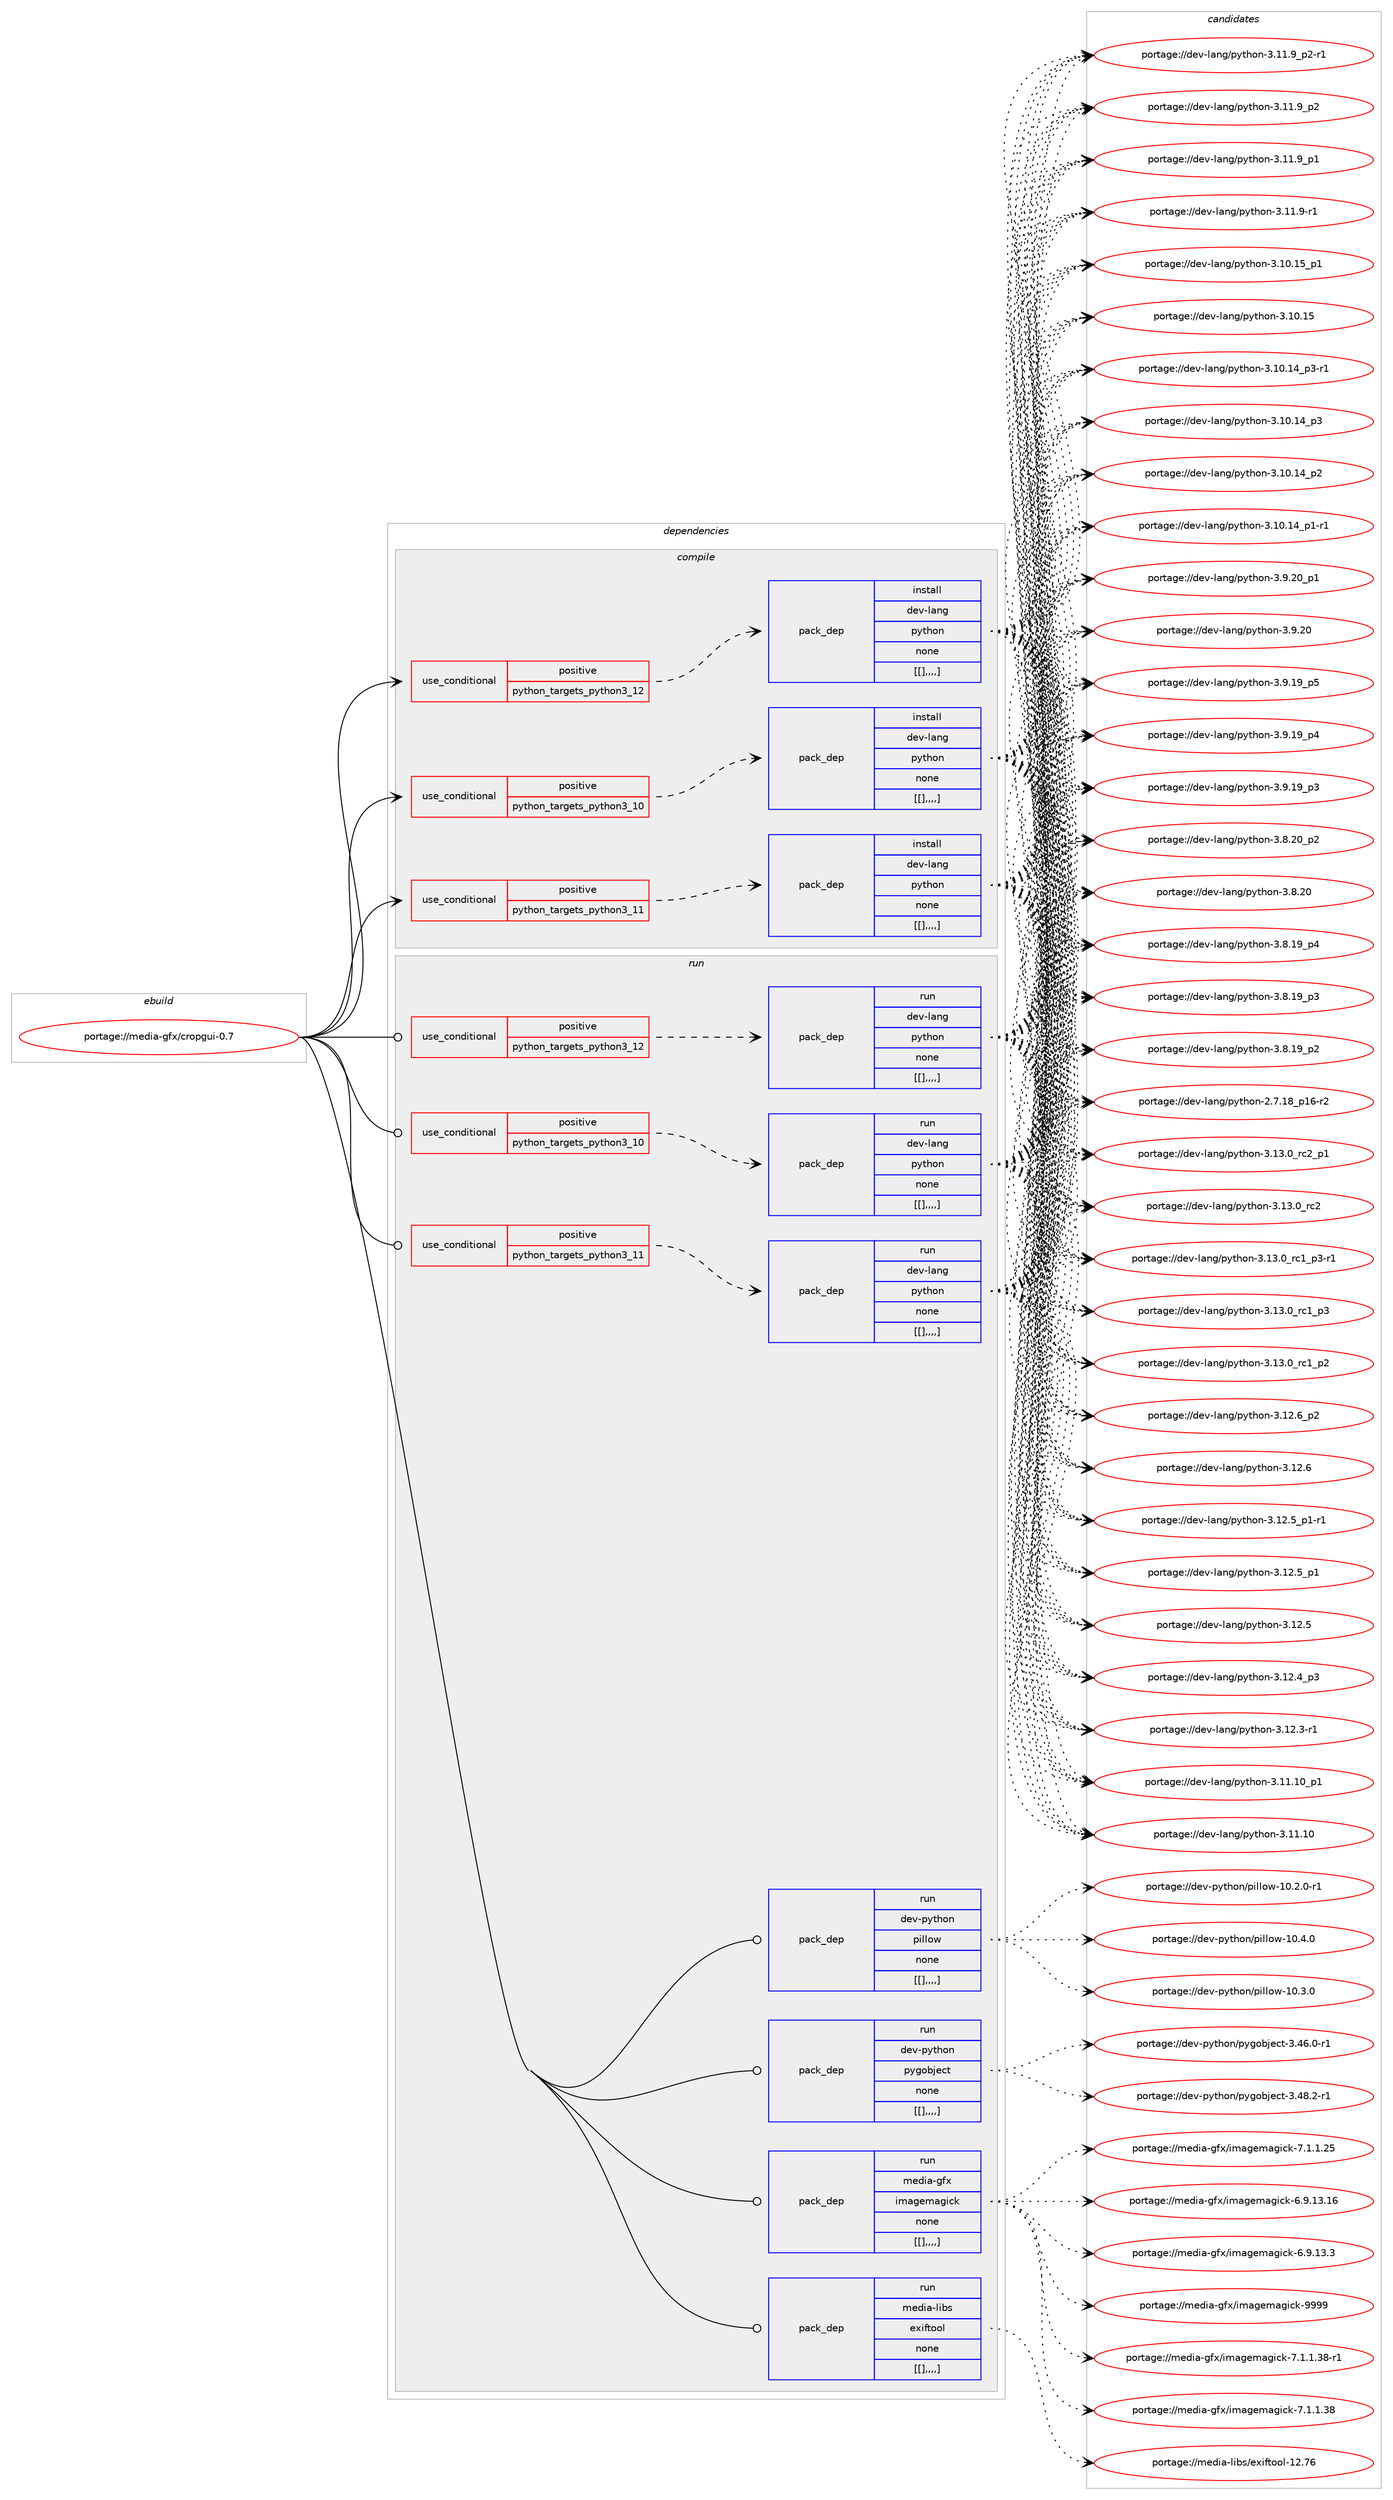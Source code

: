 digraph prolog {

# *************
# Graph options
# *************

newrank=true;
concentrate=true;
compound=true;
graph [rankdir=LR,fontname=Helvetica,fontsize=10,ranksep=1.5];#, ranksep=2.5, nodesep=0.2];
edge  [arrowhead=vee];
node  [fontname=Helvetica,fontsize=10];

# **********
# The ebuild
# **********

subgraph cluster_leftcol {
color=gray;
label=<<i>ebuild</i>>;
id [label="portage://media-gfx/cropgui-0.7", color=red, width=4, href="../media-gfx/cropgui-0.7.svg"];
}

# ****************
# The dependencies
# ****************

subgraph cluster_midcol {
color=gray;
label=<<i>dependencies</i>>;
subgraph cluster_compile {
fillcolor="#eeeeee";
style=filled;
label=<<i>compile</i>>;
subgraph cond74998 {
dependency294741 [label=<<TABLE BORDER="0" CELLBORDER="1" CELLSPACING="0" CELLPADDING="4"><TR><TD ROWSPAN="3" CELLPADDING="10">use_conditional</TD></TR><TR><TD>positive</TD></TR><TR><TD>python_targets_python3_10</TD></TR></TABLE>>, shape=none, color=red];
subgraph pack217385 {
dependency294742 [label=<<TABLE BORDER="0" CELLBORDER="1" CELLSPACING="0" CELLPADDING="4" WIDTH="220"><TR><TD ROWSPAN="6" CELLPADDING="30">pack_dep</TD></TR><TR><TD WIDTH="110">install</TD></TR><TR><TD>dev-lang</TD></TR><TR><TD>python</TD></TR><TR><TD>none</TD></TR><TR><TD>[[],,,,]</TD></TR></TABLE>>, shape=none, color=blue];
}
dependency294741:e -> dependency294742:w [weight=20,style="dashed",arrowhead="vee"];
}
id:e -> dependency294741:w [weight=20,style="solid",arrowhead="vee"];
subgraph cond74999 {
dependency294743 [label=<<TABLE BORDER="0" CELLBORDER="1" CELLSPACING="0" CELLPADDING="4"><TR><TD ROWSPAN="3" CELLPADDING="10">use_conditional</TD></TR><TR><TD>positive</TD></TR><TR><TD>python_targets_python3_11</TD></TR></TABLE>>, shape=none, color=red];
subgraph pack217386 {
dependency294744 [label=<<TABLE BORDER="0" CELLBORDER="1" CELLSPACING="0" CELLPADDING="4" WIDTH="220"><TR><TD ROWSPAN="6" CELLPADDING="30">pack_dep</TD></TR><TR><TD WIDTH="110">install</TD></TR><TR><TD>dev-lang</TD></TR><TR><TD>python</TD></TR><TR><TD>none</TD></TR><TR><TD>[[],,,,]</TD></TR></TABLE>>, shape=none, color=blue];
}
dependency294743:e -> dependency294744:w [weight=20,style="dashed",arrowhead="vee"];
}
id:e -> dependency294743:w [weight=20,style="solid",arrowhead="vee"];
subgraph cond75000 {
dependency294745 [label=<<TABLE BORDER="0" CELLBORDER="1" CELLSPACING="0" CELLPADDING="4"><TR><TD ROWSPAN="3" CELLPADDING="10">use_conditional</TD></TR><TR><TD>positive</TD></TR><TR><TD>python_targets_python3_12</TD></TR></TABLE>>, shape=none, color=red];
subgraph pack217387 {
dependency294746 [label=<<TABLE BORDER="0" CELLBORDER="1" CELLSPACING="0" CELLPADDING="4" WIDTH="220"><TR><TD ROWSPAN="6" CELLPADDING="30">pack_dep</TD></TR><TR><TD WIDTH="110">install</TD></TR><TR><TD>dev-lang</TD></TR><TR><TD>python</TD></TR><TR><TD>none</TD></TR><TR><TD>[[],,,,]</TD></TR></TABLE>>, shape=none, color=blue];
}
dependency294745:e -> dependency294746:w [weight=20,style="dashed",arrowhead="vee"];
}
id:e -> dependency294745:w [weight=20,style="solid",arrowhead="vee"];
}
subgraph cluster_compileandrun {
fillcolor="#eeeeee";
style=filled;
label=<<i>compile and run</i>>;
}
subgraph cluster_run {
fillcolor="#eeeeee";
style=filled;
label=<<i>run</i>>;
subgraph cond75001 {
dependency294747 [label=<<TABLE BORDER="0" CELLBORDER="1" CELLSPACING="0" CELLPADDING="4"><TR><TD ROWSPAN="3" CELLPADDING="10">use_conditional</TD></TR><TR><TD>positive</TD></TR><TR><TD>python_targets_python3_10</TD></TR></TABLE>>, shape=none, color=red];
subgraph pack217388 {
dependency294748 [label=<<TABLE BORDER="0" CELLBORDER="1" CELLSPACING="0" CELLPADDING="4" WIDTH="220"><TR><TD ROWSPAN="6" CELLPADDING="30">pack_dep</TD></TR><TR><TD WIDTH="110">run</TD></TR><TR><TD>dev-lang</TD></TR><TR><TD>python</TD></TR><TR><TD>none</TD></TR><TR><TD>[[],,,,]</TD></TR></TABLE>>, shape=none, color=blue];
}
dependency294747:e -> dependency294748:w [weight=20,style="dashed",arrowhead="vee"];
}
id:e -> dependency294747:w [weight=20,style="solid",arrowhead="odot"];
subgraph cond75002 {
dependency294749 [label=<<TABLE BORDER="0" CELLBORDER="1" CELLSPACING="0" CELLPADDING="4"><TR><TD ROWSPAN="3" CELLPADDING="10">use_conditional</TD></TR><TR><TD>positive</TD></TR><TR><TD>python_targets_python3_11</TD></TR></TABLE>>, shape=none, color=red];
subgraph pack217389 {
dependency294750 [label=<<TABLE BORDER="0" CELLBORDER="1" CELLSPACING="0" CELLPADDING="4" WIDTH="220"><TR><TD ROWSPAN="6" CELLPADDING="30">pack_dep</TD></TR><TR><TD WIDTH="110">run</TD></TR><TR><TD>dev-lang</TD></TR><TR><TD>python</TD></TR><TR><TD>none</TD></TR><TR><TD>[[],,,,]</TD></TR></TABLE>>, shape=none, color=blue];
}
dependency294749:e -> dependency294750:w [weight=20,style="dashed",arrowhead="vee"];
}
id:e -> dependency294749:w [weight=20,style="solid",arrowhead="odot"];
subgraph cond75003 {
dependency294751 [label=<<TABLE BORDER="0" CELLBORDER="1" CELLSPACING="0" CELLPADDING="4"><TR><TD ROWSPAN="3" CELLPADDING="10">use_conditional</TD></TR><TR><TD>positive</TD></TR><TR><TD>python_targets_python3_12</TD></TR></TABLE>>, shape=none, color=red];
subgraph pack217390 {
dependency294752 [label=<<TABLE BORDER="0" CELLBORDER="1" CELLSPACING="0" CELLPADDING="4" WIDTH="220"><TR><TD ROWSPAN="6" CELLPADDING="30">pack_dep</TD></TR><TR><TD WIDTH="110">run</TD></TR><TR><TD>dev-lang</TD></TR><TR><TD>python</TD></TR><TR><TD>none</TD></TR><TR><TD>[[],,,,]</TD></TR></TABLE>>, shape=none, color=blue];
}
dependency294751:e -> dependency294752:w [weight=20,style="dashed",arrowhead="vee"];
}
id:e -> dependency294751:w [weight=20,style="solid",arrowhead="odot"];
subgraph pack217391 {
dependency294753 [label=<<TABLE BORDER="0" CELLBORDER="1" CELLSPACING="0" CELLPADDING="4" WIDTH="220"><TR><TD ROWSPAN="6" CELLPADDING="30">pack_dep</TD></TR><TR><TD WIDTH="110">run</TD></TR><TR><TD>dev-python</TD></TR><TR><TD>pillow</TD></TR><TR><TD>none</TD></TR><TR><TD>[[],,,,]</TD></TR></TABLE>>, shape=none, color=blue];
}
id:e -> dependency294753:w [weight=20,style="solid",arrowhead="odot"];
subgraph pack217392 {
dependency294754 [label=<<TABLE BORDER="0" CELLBORDER="1" CELLSPACING="0" CELLPADDING="4" WIDTH="220"><TR><TD ROWSPAN="6" CELLPADDING="30">pack_dep</TD></TR><TR><TD WIDTH="110">run</TD></TR><TR><TD>dev-python</TD></TR><TR><TD>pygobject</TD></TR><TR><TD>none</TD></TR><TR><TD>[[],,,,]</TD></TR></TABLE>>, shape=none, color=blue];
}
id:e -> dependency294754:w [weight=20,style="solid",arrowhead="odot"];
subgraph pack217393 {
dependency294755 [label=<<TABLE BORDER="0" CELLBORDER="1" CELLSPACING="0" CELLPADDING="4" WIDTH="220"><TR><TD ROWSPAN="6" CELLPADDING="30">pack_dep</TD></TR><TR><TD WIDTH="110">run</TD></TR><TR><TD>media-gfx</TD></TR><TR><TD>imagemagick</TD></TR><TR><TD>none</TD></TR><TR><TD>[[],,,,]</TD></TR></TABLE>>, shape=none, color=blue];
}
id:e -> dependency294755:w [weight=20,style="solid",arrowhead="odot"];
subgraph pack217394 {
dependency294756 [label=<<TABLE BORDER="0" CELLBORDER="1" CELLSPACING="0" CELLPADDING="4" WIDTH="220"><TR><TD ROWSPAN="6" CELLPADDING="30">pack_dep</TD></TR><TR><TD WIDTH="110">run</TD></TR><TR><TD>media-libs</TD></TR><TR><TD>exiftool</TD></TR><TR><TD>none</TD></TR><TR><TD>[[],,,,]</TD></TR></TABLE>>, shape=none, color=blue];
}
id:e -> dependency294756:w [weight=20,style="solid",arrowhead="odot"];
}
}

# **************
# The candidates
# **************

subgraph cluster_choices {
rank=same;
color=gray;
label=<<i>candidates</i>>;

subgraph choice217385 {
color=black;
nodesep=1;
choice100101118451089711010347112121116104111110455146495146489511499509511249 [label="portage://dev-lang/python-3.13.0_rc2_p1", color=red, width=4,href="../dev-lang/python-3.13.0_rc2_p1.svg"];
choice10010111845108971101034711212111610411111045514649514648951149950 [label="portage://dev-lang/python-3.13.0_rc2", color=red, width=4,href="../dev-lang/python-3.13.0_rc2.svg"];
choice1001011184510897110103471121211161041111104551464951464895114994995112514511449 [label="portage://dev-lang/python-3.13.0_rc1_p3-r1", color=red, width=4,href="../dev-lang/python-3.13.0_rc1_p3-r1.svg"];
choice100101118451089711010347112121116104111110455146495146489511499499511251 [label="portage://dev-lang/python-3.13.0_rc1_p3", color=red, width=4,href="../dev-lang/python-3.13.0_rc1_p3.svg"];
choice100101118451089711010347112121116104111110455146495146489511499499511250 [label="portage://dev-lang/python-3.13.0_rc1_p2", color=red, width=4,href="../dev-lang/python-3.13.0_rc1_p2.svg"];
choice100101118451089711010347112121116104111110455146495046549511250 [label="portage://dev-lang/python-3.12.6_p2", color=red, width=4,href="../dev-lang/python-3.12.6_p2.svg"];
choice10010111845108971101034711212111610411111045514649504654 [label="portage://dev-lang/python-3.12.6", color=red, width=4,href="../dev-lang/python-3.12.6.svg"];
choice1001011184510897110103471121211161041111104551464950465395112494511449 [label="portage://dev-lang/python-3.12.5_p1-r1", color=red, width=4,href="../dev-lang/python-3.12.5_p1-r1.svg"];
choice100101118451089711010347112121116104111110455146495046539511249 [label="portage://dev-lang/python-3.12.5_p1", color=red, width=4,href="../dev-lang/python-3.12.5_p1.svg"];
choice10010111845108971101034711212111610411111045514649504653 [label="portage://dev-lang/python-3.12.5", color=red, width=4,href="../dev-lang/python-3.12.5.svg"];
choice100101118451089711010347112121116104111110455146495046529511251 [label="portage://dev-lang/python-3.12.4_p3", color=red, width=4,href="../dev-lang/python-3.12.4_p3.svg"];
choice100101118451089711010347112121116104111110455146495046514511449 [label="portage://dev-lang/python-3.12.3-r1", color=red, width=4,href="../dev-lang/python-3.12.3-r1.svg"];
choice10010111845108971101034711212111610411111045514649494649489511249 [label="portage://dev-lang/python-3.11.10_p1", color=red, width=4,href="../dev-lang/python-3.11.10_p1.svg"];
choice1001011184510897110103471121211161041111104551464949464948 [label="portage://dev-lang/python-3.11.10", color=red, width=4,href="../dev-lang/python-3.11.10.svg"];
choice1001011184510897110103471121211161041111104551464949465795112504511449 [label="portage://dev-lang/python-3.11.9_p2-r1", color=red, width=4,href="../dev-lang/python-3.11.9_p2-r1.svg"];
choice100101118451089711010347112121116104111110455146494946579511250 [label="portage://dev-lang/python-3.11.9_p2", color=red, width=4,href="../dev-lang/python-3.11.9_p2.svg"];
choice100101118451089711010347112121116104111110455146494946579511249 [label="portage://dev-lang/python-3.11.9_p1", color=red, width=4,href="../dev-lang/python-3.11.9_p1.svg"];
choice100101118451089711010347112121116104111110455146494946574511449 [label="portage://dev-lang/python-3.11.9-r1", color=red, width=4,href="../dev-lang/python-3.11.9-r1.svg"];
choice10010111845108971101034711212111610411111045514649484649539511249 [label="portage://dev-lang/python-3.10.15_p1", color=red, width=4,href="../dev-lang/python-3.10.15_p1.svg"];
choice1001011184510897110103471121211161041111104551464948464953 [label="portage://dev-lang/python-3.10.15", color=red, width=4,href="../dev-lang/python-3.10.15.svg"];
choice100101118451089711010347112121116104111110455146494846495295112514511449 [label="portage://dev-lang/python-3.10.14_p3-r1", color=red, width=4,href="../dev-lang/python-3.10.14_p3-r1.svg"];
choice10010111845108971101034711212111610411111045514649484649529511251 [label="portage://dev-lang/python-3.10.14_p3", color=red, width=4,href="../dev-lang/python-3.10.14_p3.svg"];
choice10010111845108971101034711212111610411111045514649484649529511250 [label="portage://dev-lang/python-3.10.14_p2", color=red, width=4,href="../dev-lang/python-3.10.14_p2.svg"];
choice100101118451089711010347112121116104111110455146494846495295112494511449 [label="portage://dev-lang/python-3.10.14_p1-r1", color=red, width=4,href="../dev-lang/python-3.10.14_p1-r1.svg"];
choice100101118451089711010347112121116104111110455146574650489511249 [label="portage://dev-lang/python-3.9.20_p1", color=red, width=4,href="../dev-lang/python-3.9.20_p1.svg"];
choice10010111845108971101034711212111610411111045514657465048 [label="portage://dev-lang/python-3.9.20", color=red, width=4,href="../dev-lang/python-3.9.20.svg"];
choice100101118451089711010347112121116104111110455146574649579511253 [label="portage://dev-lang/python-3.9.19_p5", color=red, width=4,href="../dev-lang/python-3.9.19_p5.svg"];
choice100101118451089711010347112121116104111110455146574649579511252 [label="portage://dev-lang/python-3.9.19_p4", color=red, width=4,href="../dev-lang/python-3.9.19_p4.svg"];
choice100101118451089711010347112121116104111110455146574649579511251 [label="portage://dev-lang/python-3.9.19_p3", color=red, width=4,href="../dev-lang/python-3.9.19_p3.svg"];
choice100101118451089711010347112121116104111110455146564650489511250 [label="portage://dev-lang/python-3.8.20_p2", color=red, width=4,href="../dev-lang/python-3.8.20_p2.svg"];
choice10010111845108971101034711212111610411111045514656465048 [label="portage://dev-lang/python-3.8.20", color=red, width=4,href="../dev-lang/python-3.8.20.svg"];
choice100101118451089711010347112121116104111110455146564649579511252 [label="portage://dev-lang/python-3.8.19_p4", color=red, width=4,href="../dev-lang/python-3.8.19_p4.svg"];
choice100101118451089711010347112121116104111110455146564649579511251 [label="portage://dev-lang/python-3.8.19_p3", color=red, width=4,href="../dev-lang/python-3.8.19_p3.svg"];
choice100101118451089711010347112121116104111110455146564649579511250 [label="portage://dev-lang/python-3.8.19_p2", color=red, width=4,href="../dev-lang/python-3.8.19_p2.svg"];
choice100101118451089711010347112121116104111110455046554649569511249544511450 [label="portage://dev-lang/python-2.7.18_p16-r2", color=red, width=4,href="../dev-lang/python-2.7.18_p16-r2.svg"];
dependency294742:e -> choice100101118451089711010347112121116104111110455146495146489511499509511249:w [style=dotted,weight="100"];
dependency294742:e -> choice10010111845108971101034711212111610411111045514649514648951149950:w [style=dotted,weight="100"];
dependency294742:e -> choice1001011184510897110103471121211161041111104551464951464895114994995112514511449:w [style=dotted,weight="100"];
dependency294742:e -> choice100101118451089711010347112121116104111110455146495146489511499499511251:w [style=dotted,weight="100"];
dependency294742:e -> choice100101118451089711010347112121116104111110455146495146489511499499511250:w [style=dotted,weight="100"];
dependency294742:e -> choice100101118451089711010347112121116104111110455146495046549511250:w [style=dotted,weight="100"];
dependency294742:e -> choice10010111845108971101034711212111610411111045514649504654:w [style=dotted,weight="100"];
dependency294742:e -> choice1001011184510897110103471121211161041111104551464950465395112494511449:w [style=dotted,weight="100"];
dependency294742:e -> choice100101118451089711010347112121116104111110455146495046539511249:w [style=dotted,weight="100"];
dependency294742:e -> choice10010111845108971101034711212111610411111045514649504653:w [style=dotted,weight="100"];
dependency294742:e -> choice100101118451089711010347112121116104111110455146495046529511251:w [style=dotted,weight="100"];
dependency294742:e -> choice100101118451089711010347112121116104111110455146495046514511449:w [style=dotted,weight="100"];
dependency294742:e -> choice10010111845108971101034711212111610411111045514649494649489511249:w [style=dotted,weight="100"];
dependency294742:e -> choice1001011184510897110103471121211161041111104551464949464948:w [style=dotted,weight="100"];
dependency294742:e -> choice1001011184510897110103471121211161041111104551464949465795112504511449:w [style=dotted,weight="100"];
dependency294742:e -> choice100101118451089711010347112121116104111110455146494946579511250:w [style=dotted,weight="100"];
dependency294742:e -> choice100101118451089711010347112121116104111110455146494946579511249:w [style=dotted,weight="100"];
dependency294742:e -> choice100101118451089711010347112121116104111110455146494946574511449:w [style=dotted,weight="100"];
dependency294742:e -> choice10010111845108971101034711212111610411111045514649484649539511249:w [style=dotted,weight="100"];
dependency294742:e -> choice1001011184510897110103471121211161041111104551464948464953:w [style=dotted,weight="100"];
dependency294742:e -> choice100101118451089711010347112121116104111110455146494846495295112514511449:w [style=dotted,weight="100"];
dependency294742:e -> choice10010111845108971101034711212111610411111045514649484649529511251:w [style=dotted,weight="100"];
dependency294742:e -> choice10010111845108971101034711212111610411111045514649484649529511250:w [style=dotted,weight="100"];
dependency294742:e -> choice100101118451089711010347112121116104111110455146494846495295112494511449:w [style=dotted,weight="100"];
dependency294742:e -> choice100101118451089711010347112121116104111110455146574650489511249:w [style=dotted,weight="100"];
dependency294742:e -> choice10010111845108971101034711212111610411111045514657465048:w [style=dotted,weight="100"];
dependency294742:e -> choice100101118451089711010347112121116104111110455146574649579511253:w [style=dotted,weight="100"];
dependency294742:e -> choice100101118451089711010347112121116104111110455146574649579511252:w [style=dotted,weight="100"];
dependency294742:e -> choice100101118451089711010347112121116104111110455146574649579511251:w [style=dotted,weight="100"];
dependency294742:e -> choice100101118451089711010347112121116104111110455146564650489511250:w [style=dotted,weight="100"];
dependency294742:e -> choice10010111845108971101034711212111610411111045514656465048:w [style=dotted,weight="100"];
dependency294742:e -> choice100101118451089711010347112121116104111110455146564649579511252:w [style=dotted,weight="100"];
dependency294742:e -> choice100101118451089711010347112121116104111110455146564649579511251:w [style=dotted,weight="100"];
dependency294742:e -> choice100101118451089711010347112121116104111110455146564649579511250:w [style=dotted,weight="100"];
dependency294742:e -> choice100101118451089711010347112121116104111110455046554649569511249544511450:w [style=dotted,weight="100"];
}
subgraph choice217386 {
color=black;
nodesep=1;
choice100101118451089711010347112121116104111110455146495146489511499509511249 [label="portage://dev-lang/python-3.13.0_rc2_p1", color=red, width=4,href="../dev-lang/python-3.13.0_rc2_p1.svg"];
choice10010111845108971101034711212111610411111045514649514648951149950 [label="portage://dev-lang/python-3.13.0_rc2", color=red, width=4,href="../dev-lang/python-3.13.0_rc2.svg"];
choice1001011184510897110103471121211161041111104551464951464895114994995112514511449 [label="portage://dev-lang/python-3.13.0_rc1_p3-r1", color=red, width=4,href="../dev-lang/python-3.13.0_rc1_p3-r1.svg"];
choice100101118451089711010347112121116104111110455146495146489511499499511251 [label="portage://dev-lang/python-3.13.0_rc1_p3", color=red, width=4,href="../dev-lang/python-3.13.0_rc1_p3.svg"];
choice100101118451089711010347112121116104111110455146495146489511499499511250 [label="portage://dev-lang/python-3.13.0_rc1_p2", color=red, width=4,href="../dev-lang/python-3.13.0_rc1_p2.svg"];
choice100101118451089711010347112121116104111110455146495046549511250 [label="portage://dev-lang/python-3.12.6_p2", color=red, width=4,href="../dev-lang/python-3.12.6_p2.svg"];
choice10010111845108971101034711212111610411111045514649504654 [label="portage://dev-lang/python-3.12.6", color=red, width=4,href="../dev-lang/python-3.12.6.svg"];
choice1001011184510897110103471121211161041111104551464950465395112494511449 [label="portage://dev-lang/python-3.12.5_p1-r1", color=red, width=4,href="../dev-lang/python-3.12.5_p1-r1.svg"];
choice100101118451089711010347112121116104111110455146495046539511249 [label="portage://dev-lang/python-3.12.5_p1", color=red, width=4,href="../dev-lang/python-3.12.5_p1.svg"];
choice10010111845108971101034711212111610411111045514649504653 [label="portage://dev-lang/python-3.12.5", color=red, width=4,href="../dev-lang/python-3.12.5.svg"];
choice100101118451089711010347112121116104111110455146495046529511251 [label="portage://dev-lang/python-3.12.4_p3", color=red, width=4,href="../dev-lang/python-3.12.4_p3.svg"];
choice100101118451089711010347112121116104111110455146495046514511449 [label="portage://dev-lang/python-3.12.3-r1", color=red, width=4,href="../dev-lang/python-3.12.3-r1.svg"];
choice10010111845108971101034711212111610411111045514649494649489511249 [label="portage://dev-lang/python-3.11.10_p1", color=red, width=4,href="../dev-lang/python-3.11.10_p1.svg"];
choice1001011184510897110103471121211161041111104551464949464948 [label="portage://dev-lang/python-3.11.10", color=red, width=4,href="../dev-lang/python-3.11.10.svg"];
choice1001011184510897110103471121211161041111104551464949465795112504511449 [label="portage://dev-lang/python-3.11.9_p2-r1", color=red, width=4,href="../dev-lang/python-3.11.9_p2-r1.svg"];
choice100101118451089711010347112121116104111110455146494946579511250 [label="portage://dev-lang/python-3.11.9_p2", color=red, width=4,href="../dev-lang/python-3.11.9_p2.svg"];
choice100101118451089711010347112121116104111110455146494946579511249 [label="portage://dev-lang/python-3.11.9_p1", color=red, width=4,href="../dev-lang/python-3.11.9_p1.svg"];
choice100101118451089711010347112121116104111110455146494946574511449 [label="portage://dev-lang/python-3.11.9-r1", color=red, width=4,href="../dev-lang/python-3.11.9-r1.svg"];
choice10010111845108971101034711212111610411111045514649484649539511249 [label="portage://dev-lang/python-3.10.15_p1", color=red, width=4,href="../dev-lang/python-3.10.15_p1.svg"];
choice1001011184510897110103471121211161041111104551464948464953 [label="portage://dev-lang/python-3.10.15", color=red, width=4,href="../dev-lang/python-3.10.15.svg"];
choice100101118451089711010347112121116104111110455146494846495295112514511449 [label="portage://dev-lang/python-3.10.14_p3-r1", color=red, width=4,href="../dev-lang/python-3.10.14_p3-r1.svg"];
choice10010111845108971101034711212111610411111045514649484649529511251 [label="portage://dev-lang/python-3.10.14_p3", color=red, width=4,href="../dev-lang/python-3.10.14_p3.svg"];
choice10010111845108971101034711212111610411111045514649484649529511250 [label="portage://dev-lang/python-3.10.14_p2", color=red, width=4,href="../dev-lang/python-3.10.14_p2.svg"];
choice100101118451089711010347112121116104111110455146494846495295112494511449 [label="portage://dev-lang/python-3.10.14_p1-r1", color=red, width=4,href="../dev-lang/python-3.10.14_p1-r1.svg"];
choice100101118451089711010347112121116104111110455146574650489511249 [label="portage://dev-lang/python-3.9.20_p1", color=red, width=4,href="../dev-lang/python-3.9.20_p1.svg"];
choice10010111845108971101034711212111610411111045514657465048 [label="portage://dev-lang/python-3.9.20", color=red, width=4,href="../dev-lang/python-3.9.20.svg"];
choice100101118451089711010347112121116104111110455146574649579511253 [label="portage://dev-lang/python-3.9.19_p5", color=red, width=4,href="../dev-lang/python-3.9.19_p5.svg"];
choice100101118451089711010347112121116104111110455146574649579511252 [label="portage://dev-lang/python-3.9.19_p4", color=red, width=4,href="../dev-lang/python-3.9.19_p4.svg"];
choice100101118451089711010347112121116104111110455146574649579511251 [label="portage://dev-lang/python-3.9.19_p3", color=red, width=4,href="../dev-lang/python-3.9.19_p3.svg"];
choice100101118451089711010347112121116104111110455146564650489511250 [label="portage://dev-lang/python-3.8.20_p2", color=red, width=4,href="../dev-lang/python-3.8.20_p2.svg"];
choice10010111845108971101034711212111610411111045514656465048 [label="portage://dev-lang/python-3.8.20", color=red, width=4,href="../dev-lang/python-3.8.20.svg"];
choice100101118451089711010347112121116104111110455146564649579511252 [label="portage://dev-lang/python-3.8.19_p4", color=red, width=4,href="../dev-lang/python-3.8.19_p4.svg"];
choice100101118451089711010347112121116104111110455146564649579511251 [label="portage://dev-lang/python-3.8.19_p3", color=red, width=4,href="../dev-lang/python-3.8.19_p3.svg"];
choice100101118451089711010347112121116104111110455146564649579511250 [label="portage://dev-lang/python-3.8.19_p2", color=red, width=4,href="../dev-lang/python-3.8.19_p2.svg"];
choice100101118451089711010347112121116104111110455046554649569511249544511450 [label="portage://dev-lang/python-2.7.18_p16-r2", color=red, width=4,href="../dev-lang/python-2.7.18_p16-r2.svg"];
dependency294744:e -> choice100101118451089711010347112121116104111110455146495146489511499509511249:w [style=dotted,weight="100"];
dependency294744:e -> choice10010111845108971101034711212111610411111045514649514648951149950:w [style=dotted,weight="100"];
dependency294744:e -> choice1001011184510897110103471121211161041111104551464951464895114994995112514511449:w [style=dotted,weight="100"];
dependency294744:e -> choice100101118451089711010347112121116104111110455146495146489511499499511251:w [style=dotted,weight="100"];
dependency294744:e -> choice100101118451089711010347112121116104111110455146495146489511499499511250:w [style=dotted,weight="100"];
dependency294744:e -> choice100101118451089711010347112121116104111110455146495046549511250:w [style=dotted,weight="100"];
dependency294744:e -> choice10010111845108971101034711212111610411111045514649504654:w [style=dotted,weight="100"];
dependency294744:e -> choice1001011184510897110103471121211161041111104551464950465395112494511449:w [style=dotted,weight="100"];
dependency294744:e -> choice100101118451089711010347112121116104111110455146495046539511249:w [style=dotted,weight="100"];
dependency294744:e -> choice10010111845108971101034711212111610411111045514649504653:w [style=dotted,weight="100"];
dependency294744:e -> choice100101118451089711010347112121116104111110455146495046529511251:w [style=dotted,weight="100"];
dependency294744:e -> choice100101118451089711010347112121116104111110455146495046514511449:w [style=dotted,weight="100"];
dependency294744:e -> choice10010111845108971101034711212111610411111045514649494649489511249:w [style=dotted,weight="100"];
dependency294744:e -> choice1001011184510897110103471121211161041111104551464949464948:w [style=dotted,weight="100"];
dependency294744:e -> choice1001011184510897110103471121211161041111104551464949465795112504511449:w [style=dotted,weight="100"];
dependency294744:e -> choice100101118451089711010347112121116104111110455146494946579511250:w [style=dotted,weight="100"];
dependency294744:e -> choice100101118451089711010347112121116104111110455146494946579511249:w [style=dotted,weight="100"];
dependency294744:e -> choice100101118451089711010347112121116104111110455146494946574511449:w [style=dotted,weight="100"];
dependency294744:e -> choice10010111845108971101034711212111610411111045514649484649539511249:w [style=dotted,weight="100"];
dependency294744:e -> choice1001011184510897110103471121211161041111104551464948464953:w [style=dotted,weight="100"];
dependency294744:e -> choice100101118451089711010347112121116104111110455146494846495295112514511449:w [style=dotted,weight="100"];
dependency294744:e -> choice10010111845108971101034711212111610411111045514649484649529511251:w [style=dotted,weight="100"];
dependency294744:e -> choice10010111845108971101034711212111610411111045514649484649529511250:w [style=dotted,weight="100"];
dependency294744:e -> choice100101118451089711010347112121116104111110455146494846495295112494511449:w [style=dotted,weight="100"];
dependency294744:e -> choice100101118451089711010347112121116104111110455146574650489511249:w [style=dotted,weight="100"];
dependency294744:e -> choice10010111845108971101034711212111610411111045514657465048:w [style=dotted,weight="100"];
dependency294744:e -> choice100101118451089711010347112121116104111110455146574649579511253:w [style=dotted,weight="100"];
dependency294744:e -> choice100101118451089711010347112121116104111110455146574649579511252:w [style=dotted,weight="100"];
dependency294744:e -> choice100101118451089711010347112121116104111110455146574649579511251:w [style=dotted,weight="100"];
dependency294744:e -> choice100101118451089711010347112121116104111110455146564650489511250:w [style=dotted,weight="100"];
dependency294744:e -> choice10010111845108971101034711212111610411111045514656465048:w [style=dotted,weight="100"];
dependency294744:e -> choice100101118451089711010347112121116104111110455146564649579511252:w [style=dotted,weight="100"];
dependency294744:e -> choice100101118451089711010347112121116104111110455146564649579511251:w [style=dotted,weight="100"];
dependency294744:e -> choice100101118451089711010347112121116104111110455146564649579511250:w [style=dotted,weight="100"];
dependency294744:e -> choice100101118451089711010347112121116104111110455046554649569511249544511450:w [style=dotted,weight="100"];
}
subgraph choice217387 {
color=black;
nodesep=1;
choice100101118451089711010347112121116104111110455146495146489511499509511249 [label="portage://dev-lang/python-3.13.0_rc2_p1", color=red, width=4,href="../dev-lang/python-3.13.0_rc2_p1.svg"];
choice10010111845108971101034711212111610411111045514649514648951149950 [label="portage://dev-lang/python-3.13.0_rc2", color=red, width=4,href="../dev-lang/python-3.13.0_rc2.svg"];
choice1001011184510897110103471121211161041111104551464951464895114994995112514511449 [label="portage://dev-lang/python-3.13.0_rc1_p3-r1", color=red, width=4,href="../dev-lang/python-3.13.0_rc1_p3-r1.svg"];
choice100101118451089711010347112121116104111110455146495146489511499499511251 [label="portage://dev-lang/python-3.13.0_rc1_p3", color=red, width=4,href="../dev-lang/python-3.13.0_rc1_p3.svg"];
choice100101118451089711010347112121116104111110455146495146489511499499511250 [label="portage://dev-lang/python-3.13.0_rc1_p2", color=red, width=4,href="../dev-lang/python-3.13.0_rc1_p2.svg"];
choice100101118451089711010347112121116104111110455146495046549511250 [label="portage://dev-lang/python-3.12.6_p2", color=red, width=4,href="../dev-lang/python-3.12.6_p2.svg"];
choice10010111845108971101034711212111610411111045514649504654 [label="portage://dev-lang/python-3.12.6", color=red, width=4,href="../dev-lang/python-3.12.6.svg"];
choice1001011184510897110103471121211161041111104551464950465395112494511449 [label="portage://dev-lang/python-3.12.5_p1-r1", color=red, width=4,href="../dev-lang/python-3.12.5_p1-r1.svg"];
choice100101118451089711010347112121116104111110455146495046539511249 [label="portage://dev-lang/python-3.12.5_p1", color=red, width=4,href="../dev-lang/python-3.12.5_p1.svg"];
choice10010111845108971101034711212111610411111045514649504653 [label="portage://dev-lang/python-3.12.5", color=red, width=4,href="../dev-lang/python-3.12.5.svg"];
choice100101118451089711010347112121116104111110455146495046529511251 [label="portage://dev-lang/python-3.12.4_p3", color=red, width=4,href="../dev-lang/python-3.12.4_p3.svg"];
choice100101118451089711010347112121116104111110455146495046514511449 [label="portage://dev-lang/python-3.12.3-r1", color=red, width=4,href="../dev-lang/python-3.12.3-r1.svg"];
choice10010111845108971101034711212111610411111045514649494649489511249 [label="portage://dev-lang/python-3.11.10_p1", color=red, width=4,href="../dev-lang/python-3.11.10_p1.svg"];
choice1001011184510897110103471121211161041111104551464949464948 [label="portage://dev-lang/python-3.11.10", color=red, width=4,href="../dev-lang/python-3.11.10.svg"];
choice1001011184510897110103471121211161041111104551464949465795112504511449 [label="portage://dev-lang/python-3.11.9_p2-r1", color=red, width=4,href="../dev-lang/python-3.11.9_p2-r1.svg"];
choice100101118451089711010347112121116104111110455146494946579511250 [label="portage://dev-lang/python-3.11.9_p2", color=red, width=4,href="../dev-lang/python-3.11.9_p2.svg"];
choice100101118451089711010347112121116104111110455146494946579511249 [label="portage://dev-lang/python-3.11.9_p1", color=red, width=4,href="../dev-lang/python-3.11.9_p1.svg"];
choice100101118451089711010347112121116104111110455146494946574511449 [label="portage://dev-lang/python-3.11.9-r1", color=red, width=4,href="../dev-lang/python-3.11.9-r1.svg"];
choice10010111845108971101034711212111610411111045514649484649539511249 [label="portage://dev-lang/python-3.10.15_p1", color=red, width=4,href="../dev-lang/python-3.10.15_p1.svg"];
choice1001011184510897110103471121211161041111104551464948464953 [label="portage://dev-lang/python-3.10.15", color=red, width=4,href="../dev-lang/python-3.10.15.svg"];
choice100101118451089711010347112121116104111110455146494846495295112514511449 [label="portage://dev-lang/python-3.10.14_p3-r1", color=red, width=4,href="../dev-lang/python-3.10.14_p3-r1.svg"];
choice10010111845108971101034711212111610411111045514649484649529511251 [label="portage://dev-lang/python-3.10.14_p3", color=red, width=4,href="../dev-lang/python-3.10.14_p3.svg"];
choice10010111845108971101034711212111610411111045514649484649529511250 [label="portage://dev-lang/python-3.10.14_p2", color=red, width=4,href="../dev-lang/python-3.10.14_p2.svg"];
choice100101118451089711010347112121116104111110455146494846495295112494511449 [label="portage://dev-lang/python-3.10.14_p1-r1", color=red, width=4,href="../dev-lang/python-3.10.14_p1-r1.svg"];
choice100101118451089711010347112121116104111110455146574650489511249 [label="portage://dev-lang/python-3.9.20_p1", color=red, width=4,href="../dev-lang/python-3.9.20_p1.svg"];
choice10010111845108971101034711212111610411111045514657465048 [label="portage://dev-lang/python-3.9.20", color=red, width=4,href="../dev-lang/python-3.9.20.svg"];
choice100101118451089711010347112121116104111110455146574649579511253 [label="portage://dev-lang/python-3.9.19_p5", color=red, width=4,href="../dev-lang/python-3.9.19_p5.svg"];
choice100101118451089711010347112121116104111110455146574649579511252 [label="portage://dev-lang/python-3.9.19_p4", color=red, width=4,href="../dev-lang/python-3.9.19_p4.svg"];
choice100101118451089711010347112121116104111110455146574649579511251 [label="portage://dev-lang/python-3.9.19_p3", color=red, width=4,href="../dev-lang/python-3.9.19_p3.svg"];
choice100101118451089711010347112121116104111110455146564650489511250 [label="portage://dev-lang/python-3.8.20_p2", color=red, width=4,href="../dev-lang/python-3.8.20_p2.svg"];
choice10010111845108971101034711212111610411111045514656465048 [label="portage://dev-lang/python-3.8.20", color=red, width=4,href="../dev-lang/python-3.8.20.svg"];
choice100101118451089711010347112121116104111110455146564649579511252 [label="portage://dev-lang/python-3.8.19_p4", color=red, width=4,href="../dev-lang/python-3.8.19_p4.svg"];
choice100101118451089711010347112121116104111110455146564649579511251 [label="portage://dev-lang/python-3.8.19_p3", color=red, width=4,href="../dev-lang/python-3.8.19_p3.svg"];
choice100101118451089711010347112121116104111110455146564649579511250 [label="portage://dev-lang/python-3.8.19_p2", color=red, width=4,href="../dev-lang/python-3.8.19_p2.svg"];
choice100101118451089711010347112121116104111110455046554649569511249544511450 [label="portage://dev-lang/python-2.7.18_p16-r2", color=red, width=4,href="../dev-lang/python-2.7.18_p16-r2.svg"];
dependency294746:e -> choice100101118451089711010347112121116104111110455146495146489511499509511249:w [style=dotted,weight="100"];
dependency294746:e -> choice10010111845108971101034711212111610411111045514649514648951149950:w [style=dotted,weight="100"];
dependency294746:e -> choice1001011184510897110103471121211161041111104551464951464895114994995112514511449:w [style=dotted,weight="100"];
dependency294746:e -> choice100101118451089711010347112121116104111110455146495146489511499499511251:w [style=dotted,weight="100"];
dependency294746:e -> choice100101118451089711010347112121116104111110455146495146489511499499511250:w [style=dotted,weight="100"];
dependency294746:e -> choice100101118451089711010347112121116104111110455146495046549511250:w [style=dotted,weight="100"];
dependency294746:e -> choice10010111845108971101034711212111610411111045514649504654:w [style=dotted,weight="100"];
dependency294746:e -> choice1001011184510897110103471121211161041111104551464950465395112494511449:w [style=dotted,weight="100"];
dependency294746:e -> choice100101118451089711010347112121116104111110455146495046539511249:w [style=dotted,weight="100"];
dependency294746:e -> choice10010111845108971101034711212111610411111045514649504653:w [style=dotted,weight="100"];
dependency294746:e -> choice100101118451089711010347112121116104111110455146495046529511251:w [style=dotted,weight="100"];
dependency294746:e -> choice100101118451089711010347112121116104111110455146495046514511449:w [style=dotted,weight="100"];
dependency294746:e -> choice10010111845108971101034711212111610411111045514649494649489511249:w [style=dotted,weight="100"];
dependency294746:e -> choice1001011184510897110103471121211161041111104551464949464948:w [style=dotted,weight="100"];
dependency294746:e -> choice1001011184510897110103471121211161041111104551464949465795112504511449:w [style=dotted,weight="100"];
dependency294746:e -> choice100101118451089711010347112121116104111110455146494946579511250:w [style=dotted,weight="100"];
dependency294746:e -> choice100101118451089711010347112121116104111110455146494946579511249:w [style=dotted,weight="100"];
dependency294746:e -> choice100101118451089711010347112121116104111110455146494946574511449:w [style=dotted,weight="100"];
dependency294746:e -> choice10010111845108971101034711212111610411111045514649484649539511249:w [style=dotted,weight="100"];
dependency294746:e -> choice1001011184510897110103471121211161041111104551464948464953:w [style=dotted,weight="100"];
dependency294746:e -> choice100101118451089711010347112121116104111110455146494846495295112514511449:w [style=dotted,weight="100"];
dependency294746:e -> choice10010111845108971101034711212111610411111045514649484649529511251:w [style=dotted,weight="100"];
dependency294746:e -> choice10010111845108971101034711212111610411111045514649484649529511250:w [style=dotted,weight="100"];
dependency294746:e -> choice100101118451089711010347112121116104111110455146494846495295112494511449:w [style=dotted,weight="100"];
dependency294746:e -> choice100101118451089711010347112121116104111110455146574650489511249:w [style=dotted,weight="100"];
dependency294746:e -> choice10010111845108971101034711212111610411111045514657465048:w [style=dotted,weight="100"];
dependency294746:e -> choice100101118451089711010347112121116104111110455146574649579511253:w [style=dotted,weight="100"];
dependency294746:e -> choice100101118451089711010347112121116104111110455146574649579511252:w [style=dotted,weight="100"];
dependency294746:e -> choice100101118451089711010347112121116104111110455146574649579511251:w [style=dotted,weight="100"];
dependency294746:e -> choice100101118451089711010347112121116104111110455146564650489511250:w [style=dotted,weight="100"];
dependency294746:e -> choice10010111845108971101034711212111610411111045514656465048:w [style=dotted,weight="100"];
dependency294746:e -> choice100101118451089711010347112121116104111110455146564649579511252:w [style=dotted,weight="100"];
dependency294746:e -> choice100101118451089711010347112121116104111110455146564649579511251:w [style=dotted,weight="100"];
dependency294746:e -> choice100101118451089711010347112121116104111110455146564649579511250:w [style=dotted,weight="100"];
dependency294746:e -> choice100101118451089711010347112121116104111110455046554649569511249544511450:w [style=dotted,weight="100"];
}
subgraph choice217388 {
color=black;
nodesep=1;
choice100101118451089711010347112121116104111110455146495146489511499509511249 [label="portage://dev-lang/python-3.13.0_rc2_p1", color=red, width=4,href="../dev-lang/python-3.13.0_rc2_p1.svg"];
choice10010111845108971101034711212111610411111045514649514648951149950 [label="portage://dev-lang/python-3.13.0_rc2", color=red, width=4,href="../dev-lang/python-3.13.0_rc2.svg"];
choice1001011184510897110103471121211161041111104551464951464895114994995112514511449 [label="portage://dev-lang/python-3.13.0_rc1_p3-r1", color=red, width=4,href="../dev-lang/python-3.13.0_rc1_p3-r1.svg"];
choice100101118451089711010347112121116104111110455146495146489511499499511251 [label="portage://dev-lang/python-3.13.0_rc1_p3", color=red, width=4,href="../dev-lang/python-3.13.0_rc1_p3.svg"];
choice100101118451089711010347112121116104111110455146495146489511499499511250 [label="portage://dev-lang/python-3.13.0_rc1_p2", color=red, width=4,href="../dev-lang/python-3.13.0_rc1_p2.svg"];
choice100101118451089711010347112121116104111110455146495046549511250 [label="portage://dev-lang/python-3.12.6_p2", color=red, width=4,href="../dev-lang/python-3.12.6_p2.svg"];
choice10010111845108971101034711212111610411111045514649504654 [label="portage://dev-lang/python-3.12.6", color=red, width=4,href="../dev-lang/python-3.12.6.svg"];
choice1001011184510897110103471121211161041111104551464950465395112494511449 [label="portage://dev-lang/python-3.12.5_p1-r1", color=red, width=4,href="../dev-lang/python-3.12.5_p1-r1.svg"];
choice100101118451089711010347112121116104111110455146495046539511249 [label="portage://dev-lang/python-3.12.5_p1", color=red, width=4,href="../dev-lang/python-3.12.5_p1.svg"];
choice10010111845108971101034711212111610411111045514649504653 [label="portage://dev-lang/python-3.12.5", color=red, width=4,href="../dev-lang/python-3.12.5.svg"];
choice100101118451089711010347112121116104111110455146495046529511251 [label="portage://dev-lang/python-3.12.4_p3", color=red, width=4,href="../dev-lang/python-3.12.4_p3.svg"];
choice100101118451089711010347112121116104111110455146495046514511449 [label="portage://dev-lang/python-3.12.3-r1", color=red, width=4,href="../dev-lang/python-3.12.3-r1.svg"];
choice10010111845108971101034711212111610411111045514649494649489511249 [label="portage://dev-lang/python-3.11.10_p1", color=red, width=4,href="../dev-lang/python-3.11.10_p1.svg"];
choice1001011184510897110103471121211161041111104551464949464948 [label="portage://dev-lang/python-3.11.10", color=red, width=4,href="../dev-lang/python-3.11.10.svg"];
choice1001011184510897110103471121211161041111104551464949465795112504511449 [label="portage://dev-lang/python-3.11.9_p2-r1", color=red, width=4,href="../dev-lang/python-3.11.9_p2-r1.svg"];
choice100101118451089711010347112121116104111110455146494946579511250 [label="portage://dev-lang/python-3.11.9_p2", color=red, width=4,href="../dev-lang/python-3.11.9_p2.svg"];
choice100101118451089711010347112121116104111110455146494946579511249 [label="portage://dev-lang/python-3.11.9_p1", color=red, width=4,href="../dev-lang/python-3.11.9_p1.svg"];
choice100101118451089711010347112121116104111110455146494946574511449 [label="portage://dev-lang/python-3.11.9-r1", color=red, width=4,href="../dev-lang/python-3.11.9-r1.svg"];
choice10010111845108971101034711212111610411111045514649484649539511249 [label="portage://dev-lang/python-3.10.15_p1", color=red, width=4,href="../dev-lang/python-3.10.15_p1.svg"];
choice1001011184510897110103471121211161041111104551464948464953 [label="portage://dev-lang/python-3.10.15", color=red, width=4,href="../dev-lang/python-3.10.15.svg"];
choice100101118451089711010347112121116104111110455146494846495295112514511449 [label="portage://dev-lang/python-3.10.14_p3-r1", color=red, width=4,href="../dev-lang/python-3.10.14_p3-r1.svg"];
choice10010111845108971101034711212111610411111045514649484649529511251 [label="portage://dev-lang/python-3.10.14_p3", color=red, width=4,href="../dev-lang/python-3.10.14_p3.svg"];
choice10010111845108971101034711212111610411111045514649484649529511250 [label="portage://dev-lang/python-3.10.14_p2", color=red, width=4,href="../dev-lang/python-3.10.14_p2.svg"];
choice100101118451089711010347112121116104111110455146494846495295112494511449 [label="portage://dev-lang/python-3.10.14_p1-r1", color=red, width=4,href="../dev-lang/python-3.10.14_p1-r1.svg"];
choice100101118451089711010347112121116104111110455146574650489511249 [label="portage://dev-lang/python-3.9.20_p1", color=red, width=4,href="../dev-lang/python-3.9.20_p1.svg"];
choice10010111845108971101034711212111610411111045514657465048 [label="portage://dev-lang/python-3.9.20", color=red, width=4,href="../dev-lang/python-3.9.20.svg"];
choice100101118451089711010347112121116104111110455146574649579511253 [label="portage://dev-lang/python-3.9.19_p5", color=red, width=4,href="../dev-lang/python-3.9.19_p5.svg"];
choice100101118451089711010347112121116104111110455146574649579511252 [label="portage://dev-lang/python-3.9.19_p4", color=red, width=4,href="../dev-lang/python-3.9.19_p4.svg"];
choice100101118451089711010347112121116104111110455146574649579511251 [label="portage://dev-lang/python-3.9.19_p3", color=red, width=4,href="../dev-lang/python-3.9.19_p3.svg"];
choice100101118451089711010347112121116104111110455146564650489511250 [label="portage://dev-lang/python-3.8.20_p2", color=red, width=4,href="../dev-lang/python-3.8.20_p2.svg"];
choice10010111845108971101034711212111610411111045514656465048 [label="portage://dev-lang/python-3.8.20", color=red, width=4,href="../dev-lang/python-3.8.20.svg"];
choice100101118451089711010347112121116104111110455146564649579511252 [label="portage://dev-lang/python-3.8.19_p4", color=red, width=4,href="../dev-lang/python-3.8.19_p4.svg"];
choice100101118451089711010347112121116104111110455146564649579511251 [label="portage://dev-lang/python-3.8.19_p3", color=red, width=4,href="../dev-lang/python-3.8.19_p3.svg"];
choice100101118451089711010347112121116104111110455146564649579511250 [label="portage://dev-lang/python-3.8.19_p2", color=red, width=4,href="../dev-lang/python-3.8.19_p2.svg"];
choice100101118451089711010347112121116104111110455046554649569511249544511450 [label="portage://dev-lang/python-2.7.18_p16-r2", color=red, width=4,href="../dev-lang/python-2.7.18_p16-r2.svg"];
dependency294748:e -> choice100101118451089711010347112121116104111110455146495146489511499509511249:w [style=dotted,weight="100"];
dependency294748:e -> choice10010111845108971101034711212111610411111045514649514648951149950:w [style=dotted,weight="100"];
dependency294748:e -> choice1001011184510897110103471121211161041111104551464951464895114994995112514511449:w [style=dotted,weight="100"];
dependency294748:e -> choice100101118451089711010347112121116104111110455146495146489511499499511251:w [style=dotted,weight="100"];
dependency294748:e -> choice100101118451089711010347112121116104111110455146495146489511499499511250:w [style=dotted,weight="100"];
dependency294748:e -> choice100101118451089711010347112121116104111110455146495046549511250:w [style=dotted,weight="100"];
dependency294748:e -> choice10010111845108971101034711212111610411111045514649504654:w [style=dotted,weight="100"];
dependency294748:e -> choice1001011184510897110103471121211161041111104551464950465395112494511449:w [style=dotted,weight="100"];
dependency294748:e -> choice100101118451089711010347112121116104111110455146495046539511249:w [style=dotted,weight="100"];
dependency294748:e -> choice10010111845108971101034711212111610411111045514649504653:w [style=dotted,weight="100"];
dependency294748:e -> choice100101118451089711010347112121116104111110455146495046529511251:w [style=dotted,weight="100"];
dependency294748:e -> choice100101118451089711010347112121116104111110455146495046514511449:w [style=dotted,weight="100"];
dependency294748:e -> choice10010111845108971101034711212111610411111045514649494649489511249:w [style=dotted,weight="100"];
dependency294748:e -> choice1001011184510897110103471121211161041111104551464949464948:w [style=dotted,weight="100"];
dependency294748:e -> choice1001011184510897110103471121211161041111104551464949465795112504511449:w [style=dotted,weight="100"];
dependency294748:e -> choice100101118451089711010347112121116104111110455146494946579511250:w [style=dotted,weight="100"];
dependency294748:e -> choice100101118451089711010347112121116104111110455146494946579511249:w [style=dotted,weight="100"];
dependency294748:e -> choice100101118451089711010347112121116104111110455146494946574511449:w [style=dotted,weight="100"];
dependency294748:e -> choice10010111845108971101034711212111610411111045514649484649539511249:w [style=dotted,weight="100"];
dependency294748:e -> choice1001011184510897110103471121211161041111104551464948464953:w [style=dotted,weight="100"];
dependency294748:e -> choice100101118451089711010347112121116104111110455146494846495295112514511449:w [style=dotted,weight="100"];
dependency294748:e -> choice10010111845108971101034711212111610411111045514649484649529511251:w [style=dotted,weight="100"];
dependency294748:e -> choice10010111845108971101034711212111610411111045514649484649529511250:w [style=dotted,weight="100"];
dependency294748:e -> choice100101118451089711010347112121116104111110455146494846495295112494511449:w [style=dotted,weight="100"];
dependency294748:e -> choice100101118451089711010347112121116104111110455146574650489511249:w [style=dotted,weight="100"];
dependency294748:e -> choice10010111845108971101034711212111610411111045514657465048:w [style=dotted,weight="100"];
dependency294748:e -> choice100101118451089711010347112121116104111110455146574649579511253:w [style=dotted,weight="100"];
dependency294748:e -> choice100101118451089711010347112121116104111110455146574649579511252:w [style=dotted,weight="100"];
dependency294748:e -> choice100101118451089711010347112121116104111110455146574649579511251:w [style=dotted,weight="100"];
dependency294748:e -> choice100101118451089711010347112121116104111110455146564650489511250:w [style=dotted,weight="100"];
dependency294748:e -> choice10010111845108971101034711212111610411111045514656465048:w [style=dotted,weight="100"];
dependency294748:e -> choice100101118451089711010347112121116104111110455146564649579511252:w [style=dotted,weight="100"];
dependency294748:e -> choice100101118451089711010347112121116104111110455146564649579511251:w [style=dotted,weight="100"];
dependency294748:e -> choice100101118451089711010347112121116104111110455146564649579511250:w [style=dotted,weight="100"];
dependency294748:e -> choice100101118451089711010347112121116104111110455046554649569511249544511450:w [style=dotted,weight="100"];
}
subgraph choice217389 {
color=black;
nodesep=1;
choice100101118451089711010347112121116104111110455146495146489511499509511249 [label="portage://dev-lang/python-3.13.0_rc2_p1", color=red, width=4,href="../dev-lang/python-3.13.0_rc2_p1.svg"];
choice10010111845108971101034711212111610411111045514649514648951149950 [label="portage://dev-lang/python-3.13.0_rc2", color=red, width=4,href="../dev-lang/python-3.13.0_rc2.svg"];
choice1001011184510897110103471121211161041111104551464951464895114994995112514511449 [label="portage://dev-lang/python-3.13.0_rc1_p3-r1", color=red, width=4,href="../dev-lang/python-3.13.0_rc1_p3-r1.svg"];
choice100101118451089711010347112121116104111110455146495146489511499499511251 [label="portage://dev-lang/python-3.13.0_rc1_p3", color=red, width=4,href="../dev-lang/python-3.13.0_rc1_p3.svg"];
choice100101118451089711010347112121116104111110455146495146489511499499511250 [label="portage://dev-lang/python-3.13.0_rc1_p2", color=red, width=4,href="../dev-lang/python-3.13.0_rc1_p2.svg"];
choice100101118451089711010347112121116104111110455146495046549511250 [label="portage://dev-lang/python-3.12.6_p2", color=red, width=4,href="../dev-lang/python-3.12.6_p2.svg"];
choice10010111845108971101034711212111610411111045514649504654 [label="portage://dev-lang/python-3.12.6", color=red, width=4,href="../dev-lang/python-3.12.6.svg"];
choice1001011184510897110103471121211161041111104551464950465395112494511449 [label="portage://dev-lang/python-3.12.5_p1-r1", color=red, width=4,href="../dev-lang/python-3.12.5_p1-r1.svg"];
choice100101118451089711010347112121116104111110455146495046539511249 [label="portage://dev-lang/python-3.12.5_p1", color=red, width=4,href="../dev-lang/python-3.12.5_p1.svg"];
choice10010111845108971101034711212111610411111045514649504653 [label="portage://dev-lang/python-3.12.5", color=red, width=4,href="../dev-lang/python-3.12.5.svg"];
choice100101118451089711010347112121116104111110455146495046529511251 [label="portage://dev-lang/python-3.12.4_p3", color=red, width=4,href="../dev-lang/python-3.12.4_p3.svg"];
choice100101118451089711010347112121116104111110455146495046514511449 [label="portage://dev-lang/python-3.12.3-r1", color=red, width=4,href="../dev-lang/python-3.12.3-r1.svg"];
choice10010111845108971101034711212111610411111045514649494649489511249 [label="portage://dev-lang/python-3.11.10_p1", color=red, width=4,href="../dev-lang/python-3.11.10_p1.svg"];
choice1001011184510897110103471121211161041111104551464949464948 [label="portage://dev-lang/python-3.11.10", color=red, width=4,href="../dev-lang/python-3.11.10.svg"];
choice1001011184510897110103471121211161041111104551464949465795112504511449 [label="portage://dev-lang/python-3.11.9_p2-r1", color=red, width=4,href="../dev-lang/python-3.11.9_p2-r1.svg"];
choice100101118451089711010347112121116104111110455146494946579511250 [label="portage://dev-lang/python-3.11.9_p2", color=red, width=4,href="../dev-lang/python-3.11.9_p2.svg"];
choice100101118451089711010347112121116104111110455146494946579511249 [label="portage://dev-lang/python-3.11.9_p1", color=red, width=4,href="../dev-lang/python-3.11.9_p1.svg"];
choice100101118451089711010347112121116104111110455146494946574511449 [label="portage://dev-lang/python-3.11.9-r1", color=red, width=4,href="../dev-lang/python-3.11.9-r1.svg"];
choice10010111845108971101034711212111610411111045514649484649539511249 [label="portage://dev-lang/python-3.10.15_p1", color=red, width=4,href="../dev-lang/python-3.10.15_p1.svg"];
choice1001011184510897110103471121211161041111104551464948464953 [label="portage://dev-lang/python-3.10.15", color=red, width=4,href="../dev-lang/python-3.10.15.svg"];
choice100101118451089711010347112121116104111110455146494846495295112514511449 [label="portage://dev-lang/python-3.10.14_p3-r1", color=red, width=4,href="../dev-lang/python-3.10.14_p3-r1.svg"];
choice10010111845108971101034711212111610411111045514649484649529511251 [label="portage://dev-lang/python-3.10.14_p3", color=red, width=4,href="../dev-lang/python-3.10.14_p3.svg"];
choice10010111845108971101034711212111610411111045514649484649529511250 [label="portage://dev-lang/python-3.10.14_p2", color=red, width=4,href="../dev-lang/python-3.10.14_p2.svg"];
choice100101118451089711010347112121116104111110455146494846495295112494511449 [label="portage://dev-lang/python-3.10.14_p1-r1", color=red, width=4,href="../dev-lang/python-3.10.14_p1-r1.svg"];
choice100101118451089711010347112121116104111110455146574650489511249 [label="portage://dev-lang/python-3.9.20_p1", color=red, width=4,href="../dev-lang/python-3.9.20_p1.svg"];
choice10010111845108971101034711212111610411111045514657465048 [label="portage://dev-lang/python-3.9.20", color=red, width=4,href="../dev-lang/python-3.9.20.svg"];
choice100101118451089711010347112121116104111110455146574649579511253 [label="portage://dev-lang/python-3.9.19_p5", color=red, width=4,href="../dev-lang/python-3.9.19_p5.svg"];
choice100101118451089711010347112121116104111110455146574649579511252 [label="portage://dev-lang/python-3.9.19_p4", color=red, width=4,href="../dev-lang/python-3.9.19_p4.svg"];
choice100101118451089711010347112121116104111110455146574649579511251 [label="portage://dev-lang/python-3.9.19_p3", color=red, width=4,href="../dev-lang/python-3.9.19_p3.svg"];
choice100101118451089711010347112121116104111110455146564650489511250 [label="portage://dev-lang/python-3.8.20_p2", color=red, width=4,href="../dev-lang/python-3.8.20_p2.svg"];
choice10010111845108971101034711212111610411111045514656465048 [label="portage://dev-lang/python-3.8.20", color=red, width=4,href="../dev-lang/python-3.8.20.svg"];
choice100101118451089711010347112121116104111110455146564649579511252 [label="portage://dev-lang/python-3.8.19_p4", color=red, width=4,href="../dev-lang/python-3.8.19_p4.svg"];
choice100101118451089711010347112121116104111110455146564649579511251 [label="portage://dev-lang/python-3.8.19_p3", color=red, width=4,href="../dev-lang/python-3.8.19_p3.svg"];
choice100101118451089711010347112121116104111110455146564649579511250 [label="portage://dev-lang/python-3.8.19_p2", color=red, width=4,href="../dev-lang/python-3.8.19_p2.svg"];
choice100101118451089711010347112121116104111110455046554649569511249544511450 [label="portage://dev-lang/python-2.7.18_p16-r2", color=red, width=4,href="../dev-lang/python-2.7.18_p16-r2.svg"];
dependency294750:e -> choice100101118451089711010347112121116104111110455146495146489511499509511249:w [style=dotted,weight="100"];
dependency294750:e -> choice10010111845108971101034711212111610411111045514649514648951149950:w [style=dotted,weight="100"];
dependency294750:e -> choice1001011184510897110103471121211161041111104551464951464895114994995112514511449:w [style=dotted,weight="100"];
dependency294750:e -> choice100101118451089711010347112121116104111110455146495146489511499499511251:w [style=dotted,weight="100"];
dependency294750:e -> choice100101118451089711010347112121116104111110455146495146489511499499511250:w [style=dotted,weight="100"];
dependency294750:e -> choice100101118451089711010347112121116104111110455146495046549511250:w [style=dotted,weight="100"];
dependency294750:e -> choice10010111845108971101034711212111610411111045514649504654:w [style=dotted,weight="100"];
dependency294750:e -> choice1001011184510897110103471121211161041111104551464950465395112494511449:w [style=dotted,weight="100"];
dependency294750:e -> choice100101118451089711010347112121116104111110455146495046539511249:w [style=dotted,weight="100"];
dependency294750:e -> choice10010111845108971101034711212111610411111045514649504653:w [style=dotted,weight="100"];
dependency294750:e -> choice100101118451089711010347112121116104111110455146495046529511251:w [style=dotted,weight="100"];
dependency294750:e -> choice100101118451089711010347112121116104111110455146495046514511449:w [style=dotted,weight="100"];
dependency294750:e -> choice10010111845108971101034711212111610411111045514649494649489511249:w [style=dotted,weight="100"];
dependency294750:e -> choice1001011184510897110103471121211161041111104551464949464948:w [style=dotted,weight="100"];
dependency294750:e -> choice1001011184510897110103471121211161041111104551464949465795112504511449:w [style=dotted,weight="100"];
dependency294750:e -> choice100101118451089711010347112121116104111110455146494946579511250:w [style=dotted,weight="100"];
dependency294750:e -> choice100101118451089711010347112121116104111110455146494946579511249:w [style=dotted,weight="100"];
dependency294750:e -> choice100101118451089711010347112121116104111110455146494946574511449:w [style=dotted,weight="100"];
dependency294750:e -> choice10010111845108971101034711212111610411111045514649484649539511249:w [style=dotted,weight="100"];
dependency294750:e -> choice1001011184510897110103471121211161041111104551464948464953:w [style=dotted,weight="100"];
dependency294750:e -> choice100101118451089711010347112121116104111110455146494846495295112514511449:w [style=dotted,weight="100"];
dependency294750:e -> choice10010111845108971101034711212111610411111045514649484649529511251:w [style=dotted,weight="100"];
dependency294750:e -> choice10010111845108971101034711212111610411111045514649484649529511250:w [style=dotted,weight="100"];
dependency294750:e -> choice100101118451089711010347112121116104111110455146494846495295112494511449:w [style=dotted,weight="100"];
dependency294750:e -> choice100101118451089711010347112121116104111110455146574650489511249:w [style=dotted,weight="100"];
dependency294750:e -> choice10010111845108971101034711212111610411111045514657465048:w [style=dotted,weight="100"];
dependency294750:e -> choice100101118451089711010347112121116104111110455146574649579511253:w [style=dotted,weight="100"];
dependency294750:e -> choice100101118451089711010347112121116104111110455146574649579511252:w [style=dotted,weight="100"];
dependency294750:e -> choice100101118451089711010347112121116104111110455146574649579511251:w [style=dotted,weight="100"];
dependency294750:e -> choice100101118451089711010347112121116104111110455146564650489511250:w [style=dotted,weight="100"];
dependency294750:e -> choice10010111845108971101034711212111610411111045514656465048:w [style=dotted,weight="100"];
dependency294750:e -> choice100101118451089711010347112121116104111110455146564649579511252:w [style=dotted,weight="100"];
dependency294750:e -> choice100101118451089711010347112121116104111110455146564649579511251:w [style=dotted,weight="100"];
dependency294750:e -> choice100101118451089711010347112121116104111110455146564649579511250:w [style=dotted,weight="100"];
dependency294750:e -> choice100101118451089711010347112121116104111110455046554649569511249544511450:w [style=dotted,weight="100"];
}
subgraph choice217390 {
color=black;
nodesep=1;
choice100101118451089711010347112121116104111110455146495146489511499509511249 [label="portage://dev-lang/python-3.13.0_rc2_p1", color=red, width=4,href="../dev-lang/python-3.13.0_rc2_p1.svg"];
choice10010111845108971101034711212111610411111045514649514648951149950 [label="portage://dev-lang/python-3.13.0_rc2", color=red, width=4,href="../dev-lang/python-3.13.0_rc2.svg"];
choice1001011184510897110103471121211161041111104551464951464895114994995112514511449 [label="portage://dev-lang/python-3.13.0_rc1_p3-r1", color=red, width=4,href="../dev-lang/python-3.13.0_rc1_p3-r1.svg"];
choice100101118451089711010347112121116104111110455146495146489511499499511251 [label="portage://dev-lang/python-3.13.0_rc1_p3", color=red, width=4,href="../dev-lang/python-3.13.0_rc1_p3.svg"];
choice100101118451089711010347112121116104111110455146495146489511499499511250 [label="portage://dev-lang/python-3.13.0_rc1_p2", color=red, width=4,href="../dev-lang/python-3.13.0_rc1_p2.svg"];
choice100101118451089711010347112121116104111110455146495046549511250 [label="portage://dev-lang/python-3.12.6_p2", color=red, width=4,href="../dev-lang/python-3.12.6_p2.svg"];
choice10010111845108971101034711212111610411111045514649504654 [label="portage://dev-lang/python-3.12.6", color=red, width=4,href="../dev-lang/python-3.12.6.svg"];
choice1001011184510897110103471121211161041111104551464950465395112494511449 [label="portage://dev-lang/python-3.12.5_p1-r1", color=red, width=4,href="../dev-lang/python-3.12.5_p1-r1.svg"];
choice100101118451089711010347112121116104111110455146495046539511249 [label="portage://dev-lang/python-3.12.5_p1", color=red, width=4,href="../dev-lang/python-3.12.5_p1.svg"];
choice10010111845108971101034711212111610411111045514649504653 [label="portage://dev-lang/python-3.12.5", color=red, width=4,href="../dev-lang/python-3.12.5.svg"];
choice100101118451089711010347112121116104111110455146495046529511251 [label="portage://dev-lang/python-3.12.4_p3", color=red, width=4,href="../dev-lang/python-3.12.4_p3.svg"];
choice100101118451089711010347112121116104111110455146495046514511449 [label="portage://dev-lang/python-3.12.3-r1", color=red, width=4,href="../dev-lang/python-3.12.3-r1.svg"];
choice10010111845108971101034711212111610411111045514649494649489511249 [label="portage://dev-lang/python-3.11.10_p1", color=red, width=4,href="../dev-lang/python-3.11.10_p1.svg"];
choice1001011184510897110103471121211161041111104551464949464948 [label="portage://dev-lang/python-3.11.10", color=red, width=4,href="../dev-lang/python-3.11.10.svg"];
choice1001011184510897110103471121211161041111104551464949465795112504511449 [label="portage://dev-lang/python-3.11.9_p2-r1", color=red, width=4,href="../dev-lang/python-3.11.9_p2-r1.svg"];
choice100101118451089711010347112121116104111110455146494946579511250 [label="portage://dev-lang/python-3.11.9_p2", color=red, width=4,href="../dev-lang/python-3.11.9_p2.svg"];
choice100101118451089711010347112121116104111110455146494946579511249 [label="portage://dev-lang/python-3.11.9_p1", color=red, width=4,href="../dev-lang/python-3.11.9_p1.svg"];
choice100101118451089711010347112121116104111110455146494946574511449 [label="portage://dev-lang/python-3.11.9-r1", color=red, width=4,href="../dev-lang/python-3.11.9-r1.svg"];
choice10010111845108971101034711212111610411111045514649484649539511249 [label="portage://dev-lang/python-3.10.15_p1", color=red, width=4,href="../dev-lang/python-3.10.15_p1.svg"];
choice1001011184510897110103471121211161041111104551464948464953 [label="portage://dev-lang/python-3.10.15", color=red, width=4,href="../dev-lang/python-3.10.15.svg"];
choice100101118451089711010347112121116104111110455146494846495295112514511449 [label="portage://dev-lang/python-3.10.14_p3-r1", color=red, width=4,href="../dev-lang/python-3.10.14_p3-r1.svg"];
choice10010111845108971101034711212111610411111045514649484649529511251 [label="portage://dev-lang/python-3.10.14_p3", color=red, width=4,href="../dev-lang/python-3.10.14_p3.svg"];
choice10010111845108971101034711212111610411111045514649484649529511250 [label="portage://dev-lang/python-3.10.14_p2", color=red, width=4,href="../dev-lang/python-3.10.14_p2.svg"];
choice100101118451089711010347112121116104111110455146494846495295112494511449 [label="portage://dev-lang/python-3.10.14_p1-r1", color=red, width=4,href="../dev-lang/python-3.10.14_p1-r1.svg"];
choice100101118451089711010347112121116104111110455146574650489511249 [label="portage://dev-lang/python-3.9.20_p1", color=red, width=4,href="../dev-lang/python-3.9.20_p1.svg"];
choice10010111845108971101034711212111610411111045514657465048 [label="portage://dev-lang/python-3.9.20", color=red, width=4,href="../dev-lang/python-3.9.20.svg"];
choice100101118451089711010347112121116104111110455146574649579511253 [label="portage://dev-lang/python-3.9.19_p5", color=red, width=4,href="../dev-lang/python-3.9.19_p5.svg"];
choice100101118451089711010347112121116104111110455146574649579511252 [label="portage://dev-lang/python-3.9.19_p4", color=red, width=4,href="../dev-lang/python-3.9.19_p4.svg"];
choice100101118451089711010347112121116104111110455146574649579511251 [label="portage://dev-lang/python-3.9.19_p3", color=red, width=4,href="../dev-lang/python-3.9.19_p3.svg"];
choice100101118451089711010347112121116104111110455146564650489511250 [label="portage://dev-lang/python-3.8.20_p2", color=red, width=4,href="../dev-lang/python-3.8.20_p2.svg"];
choice10010111845108971101034711212111610411111045514656465048 [label="portage://dev-lang/python-3.8.20", color=red, width=4,href="../dev-lang/python-3.8.20.svg"];
choice100101118451089711010347112121116104111110455146564649579511252 [label="portage://dev-lang/python-3.8.19_p4", color=red, width=4,href="../dev-lang/python-3.8.19_p4.svg"];
choice100101118451089711010347112121116104111110455146564649579511251 [label="portage://dev-lang/python-3.8.19_p3", color=red, width=4,href="../dev-lang/python-3.8.19_p3.svg"];
choice100101118451089711010347112121116104111110455146564649579511250 [label="portage://dev-lang/python-3.8.19_p2", color=red, width=4,href="../dev-lang/python-3.8.19_p2.svg"];
choice100101118451089711010347112121116104111110455046554649569511249544511450 [label="portage://dev-lang/python-2.7.18_p16-r2", color=red, width=4,href="../dev-lang/python-2.7.18_p16-r2.svg"];
dependency294752:e -> choice100101118451089711010347112121116104111110455146495146489511499509511249:w [style=dotted,weight="100"];
dependency294752:e -> choice10010111845108971101034711212111610411111045514649514648951149950:w [style=dotted,weight="100"];
dependency294752:e -> choice1001011184510897110103471121211161041111104551464951464895114994995112514511449:w [style=dotted,weight="100"];
dependency294752:e -> choice100101118451089711010347112121116104111110455146495146489511499499511251:w [style=dotted,weight="100"];
dependency294752:e -> choice100101118451089711010347112121116104111110455146495146489511499499511250:w [style=dotted,weight="100"];
dependency294752:e -> choice100101118451089711010347112121116104111110455146495046549511250:w [style=dotted,weight="100"];
dependency294752:e -> choice10010111845108971101034711212111610411111045514649504654:w [style=dotted,weight="100"];
dependency294752:e -> choice1001011184510897110103471121211161041111104551464950465395112494511449:w [style=dotted,weight="100"];
dependency294752:e -> choice100101118451089711010347112121116104111110455146495046539511249:w [style=dotted,weight="100"];
dependency294752:e -> choice10010111845108971101034711212111610411111045514649504653:w [style=dotted,weight="100"];
dependency294752:e -> choice100101118451089711010347112121116104111110455146495046529511251:w [style=dotted,weight="100"];
dependency294752:e -> choice100101118451089711010347112121116104111110455146495046514511449:w [style=dotted,weight="100"];
dependency294752:e -> choice10010111845108971101034711212111610411111045514649494649489511249:w [style=dotted,weight="100"];
dependency294752:e -> choice1001011184510897110103471121211161041111104551464949464948:w [style=dotted,weight="100"];
dependency294752:e -> choice1001011184510897110103471121211161041111104551464949465795112504511449:w [style=dotted,weight="100"];
dependency294752:e -> choice100101118451089711010347112121116104111110455146494946579511250:w [style=dotted,weight="100"];
dependency294752:e -> choice100101118451089711010347112121116104111110455146494946579511249:w [style=dotted,weight="100"];
dependency294752:e -> choice100101118451089711010347112121116104111110455146494946574511449:w [style=dotted,weight="100"];
dependency294752:e -> choice10010111845108971101034711212111610411111045514649484649539511249:w [style=dotted,weight="100"];
dependency294752:e -> choice1001011184510897110103471121211161041111104551464948464953:w [style=dotted,weight="100"];
dependency294752:e -> choice100101118451089711010347112121116104111110455146494846495295112514511449:w [style=dotted,weight="100"];
dependency294752:e -> choice10010111845108971101034711212111610411111045514649484649529511251:w [style=dotted,weight="100"];
dependency294752:e -> choice10010111845108971101034711212111610411111045514649484649529511250:w [style=dotted,weight="100"];
dependency294752:e -> choice100101118451089711010347112121116104111110455146494846495295112494511449:w [style=dotted,weight="100"];
dependency294752:e -> choice100101118451089711010347112121116104111110455146574650489511249:w [style=dotted,weight="100"];
dependency294752:e -> choice10010111845108971101034711212111610411111045514657465048:w [style=dotted,weight="100"];
dependency294752:e -> choice100101118451089711010347112121116104111110455146574649579511253:w [style=dotted,weight="100"];
dependency294752:e -> choice100101118451089711010347112121116104111110455146574649579511252:w [style=dotted,weight="100"];
dependency294752:e -> choice100101118451089711010347112121116104111110455146574649579511251:w [style=dotted,weight="100"];
dependency294752:e -> choice100101118451089711010347112121116104111110455146564650489511250:w [style=dotted,weight="100"];
dependency294752:e -> choice10010111845108971101034711212111610411111045514656465048:w [style=dotted,weight="100"];
dependency294752:e -> choice100101118451089711010347112121116104111110455146564649579511252:w [style=dotted,weight="100"];
dependency294752:e -> choice100101118451089711010347112121116104111110455146564649579511251:w [style=dotted,weight="100"];
dependency294752:e -> choice100101118451089711010347112121116104111110455146564649579511250:w [style=dotted,weight="100"];
dependency294752:e -> choice100101118451089711010347112121116104111110455046554649569511249544511450:w [style=dotted,weight="100"];
}
subgraph choice217391 {
color=black;
nodesep=1;
choice100101118451121211161041111104711210510810811111945494846524648 [label="portage://dev-python/pillow-10.4.0", color=red, width=4,href="../dev-python/pillow-10.4.0.svg"];
choice100101118451121211161041111104711210510810811111945494846514648 [label="portage://dev-python/pillow-10.3.0", color=red, width=4,href="../dev-python/pillow-10.3.0.svg"];
choice1001011184511212111610411111047112105108108111119454948465046484511449 [label="portage://dev-python/pillow-10.2.0-r1", color=red, width=4,href="../dev-python/pillow-10.2.0-r1.svg"];
dependency294753:e -> choice100101118451121211161041111104711210510810811111945494846524648:w [style=dotted,weight="100"];
dependency294753:e -> choice100101118451121211161041111104711210510810811111945494846514648:w [style=dotted,weight="100"];
dependency294753:e -> choice1001011184511212111610411111047112105108108111119454948465046484511449:w [style=dotted,weight="100"];
}
subgraph choice217392 {
color=black;
nodesep=1;
choice10010111845112121116104111110471121211031119810610199116455146525646504511449 [label="portage://dev-python/pygobject-3.48.2-r1", color=red, width=4,href="../dev-python/pygobject-3.48.2-r1.svg"];
choice10010111845112121116104111110471121211031119810610199116455146525446484511449 [label="portage://dev-python/pygobject-3.46.0-r1", color=red, width=4,href="../dev-python/pygobject-3.46.0-r1.svg"];
dependency294754:e -> choice10010111845112121116104111110471121211031119810610199116455146525646504511449:w [style=dotted,weight="100"];
dependency294754:e -> choice10010111845112121116104111110471121211031119810610199116455146525446484511449:w [style=dotted,weight="100"];
}
subgraph choice217393 {
color=black;
nodesep=1;
choice1091011001059745103102120471051099710310110997103105991074557575757 [label="portage://media-gfx/imagemagick-9999", color=red, width=4,href="../media-gfx/imagemagick-9999.svg"];
choice1091011001059745103102120471051099710310110997103105991074555464946494651564511449 [label="portage://media-gfx/imagemagick-7.1.1.38-r1", color=red, width=4,href="../media-gfx/imagemagick-7.1.1.38-r1.svg"];
choice109101100105974510310212047105109971031011099710310599107455546494649465156 [label="portage://media-gfx/imagemagick-7.1.1.38", color=red, width=4,href="../media-gfx/imagemagick-7.1.1.38.svg"];
choice109101100105974510310212047105109971031011099710310599107455546494649465053 [label="portage://media-gfx/imagemagick-7.1.1.25", color=red, width=4,href="../media-gfx/imagemagick-7.1.1.25.svg"];
choice10910110010597451031021204710510997103101109971031059910745544657464951464954 [label="portage://media-gfx/imagemagick-6.9.13.16", color=red, width=4,href="../media-gfx/imagemagick-6.9.13.16.svg"];
choice109101100105974510310212047105109971031011099710310599107455446574649514651 [label="portage://media-gfx/imagemagick-6.9.13.3", color=red, width=4,href="../media-gfx/imagemagick-6.9.13.3.svg"];
dependency294755:e -> choice1091011001059745103102120471051099710310110997103105991074557575757:w [style=dotted,weight="100"];
dependency294755:e -> choice1091011001059745103102120471051099710310110997103105991074555464946494651564511449:w [style=dotted,weight="100"];
dependency294755:e -> choice109101100105974510310212047105109971031011099710310599107455546494649465156:w [style=dotted,weight="100"];
dependency294755:e -> choice109101100105974510310212047105109971031011099710310599107455546494649465053:w [style=dotted,weight="100"];
dependency294755:e -> choice10910110010597451031021204710510997103101109971031059910745544657464951464954:w [style=dotted,weight="100"];
dependency294755:e -> choice109101100105974510310212047105109971031011099710310599107455446574649514651:w [style=dotted,weight="100"];
}
subgraph choice217394 {
color=black;
nodesep=1;
choice10910110010597451081059811547101120105102116111111108454950465554 [label="portage://media-libs/exiftool-12.76", color=red, width=4,href="../media-libs/exiftool-12.76.svg"];
dependency294756:e -> choice10910110010597451081059811547101120105102116111111108454950465554:w [style=dotted,weight="100"];
}
}

}

